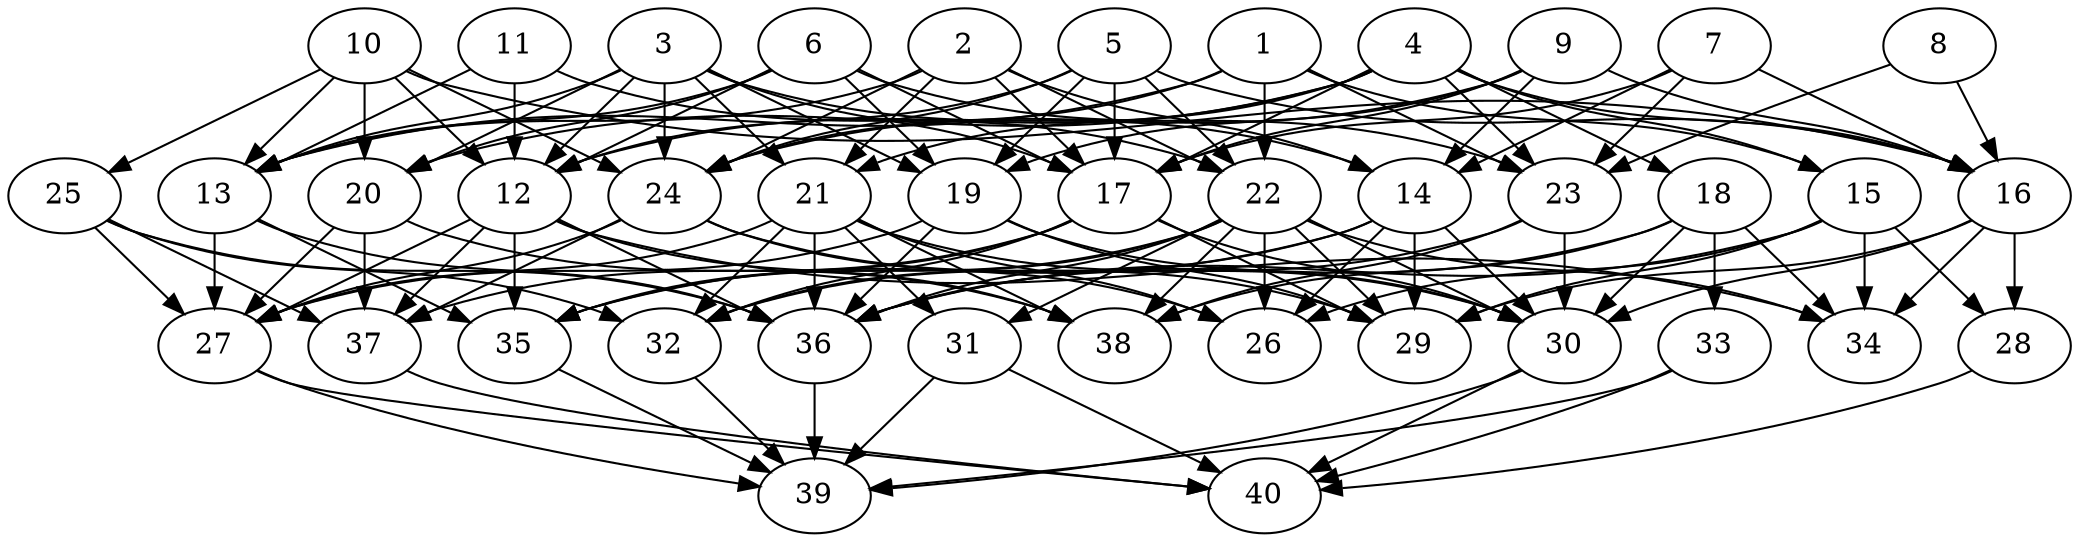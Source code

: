 // DAG automatically generated by daggen at Thu Oct  3 14:06:48 2019
// ./daggen --dot -n 40 --ccr 0.4 --fat 0.7 --regular 0.9 --density 0.6 --mindata 5242880 --maxdata 52428800 
digraph G {
  1 [size="46202880", alpha="0.01", expect_size="18481152"] 
  1 -> 13 [size ="18481152"]
  1 -> 15 [size ="18481152"]
  1 -> 22 [size ="18481152"]
  1 -> 23 [size ="18481152"]
  1 -> 24 [size ="18481152"]
  2 [size="52449280", alpha="0.16", expect_size="20979712"] 
  2 -> 13 [size ="20979712"]
  2 -> 14 [size ="20979712"]
  2 -> 17 [size ="20979712"]
  2 -> 21 [size ="20979712"]
  2 -> 22 [size ="20979712"]
  2 -> 24 [size ="20979712"]
  3 [size="102666240", alpha="0.12", expect_size="41066496"] 
  3 -> 12 [size ="41066496"]
  3 -> 13 [size ="41066496"]
  3 -> 14 [size ="41066496"]
  3 -> 17 [size ="41066496"]
  3 -> 19 [size ="41066496"]
  3 -> 20 [size ="41066496"]
  3 -> 21 [size ="41066496"]
  3 -> 24 [size ="41066496"]
  4 [size="122488320", alpha="0.16", expect_size="48995328"] 
  4 -> 12 [size ="48995328"]
  4 -> 15 [size ="48995328"]
  4 -> 16 [size ="48995328"]
  4 -> 17 [size ="48995328"]
  4 -> 18 [size ="48995328"]
  4 -> 20 [size ="48995328"]
  4 -> 21 [size ="48995328"]
  4 -> 23 [size ="48995328"]
  5 [size="128084480", alpha="0.16", expect_size="51233792"] 
  5 -> 12 [size ="51233792"]
  5 -> 16 [size ="51233792"]
  5 -> 17 [size ="51233792"]
  5 -> 19 [size ="51233792"]
  5 -> 22 [size ="51233792"]
  5 -> 24 [size ="51233792"]
  6 [size="128849920", alpha="0.13", expect_size="51539968"] 
  6 -> 12 [size ="51539968"]
  6 -> 13 [size ="51539968"]
  6 -> 17 [size ="51539968"]
  6 -> 19 [size ="51539968"]
  6 -> 20 [size ="51539968"]
  6 -> 23 [size ="51539968"]
  7 [size="94144000", alpha="0.19", expect_size="37657600"] 
  7 -> 14 [size ="37657600"]
  7 -> 16 [size ="37657600"]
  7 -> 17 [size ="37657600"]
  7 -> 23 [size ="37657600"]
  8 [size="62581760", alpha="0.02", expect_size="25032704"] 
  8 -> 16 [size ="25032704"]
  8 -> 23 [size ="25032704"]
  9 [size="89090560", alpha="0.11", expect_size="35636224"] 
  9 -> 14 [size ="35636224"]
  9 -> 16 [size ="35636224"]
  9 -> 17 [size ="35636224"]
  9 -> 19 [size ="35636224"]
  9 -> 24 [size ="35636224"]
  10 [size="90839040", alpha="0.02", expect_size="36335616"] 
  10 -> 12 [size ="36335616"]
  10 -> 13 [size ="36335616"]
  10 -> 16 [size ="36335616"]
  10 -> 20 [size ="36335616"]
  10 -> 24 [size ="36335616"]
  10 -> 25 [size ="36335616"]
  11 [size="126640640", alpha="0.14", expect_size="50656256"] 
  11 -> 12 [size ="50656256"]
  11 -> 13 [size ="50656256"]
  11 -> 22 [size ="50656256"]
  12 [size="15982080", alpha="0.02", expect_size="6392832"] 
  12 -> 27 [size ="6392832"]
  12 -> 34 [size ="6392832"]
  12 -> 35 [size ="6392832"]
  12 -> 36 [size ="6392832"]
  12 -> 37 [size ="6392832"]
  12 -> 38 [size ="6392832"]
  13 [size="113269760", alpha="0.01", expect_size="45307904"] 
  13 -> 27 [size ="45307904"]
  13 -> 35 [size ="45307904"]
  13 -> 36 [size ="45307904"]
  14 [size="64965120", alpha="0.12", expect_size="25986048"] 
  14 -> 26 [size ="25986048"]
  14 -> 29 [size ="25986048"]
  14 -> 30 [size ="25986048"]
  14 -> 32 [size ="25986048"]
  14 -> 35 [size ="25986048"]
  15 [size="41925120", alpha="0.05", expect_size="16770048"] 
  15 -> 26 [size ="16770048"]
  15 -> 28 [size ="16770048"]
  15 -> 29 [size ="16770048"]
  15 -> 34 [size ="16770048"]
  15 -> 36 [size ="16770048"]
  16 [size="19315200", alpha="0.05", expect_size="7726080"] 
  16 -> 28 [size ="7726080"]
  16 -> 29 [size ="7726080"]
  16 -> 30 [size ="7726080"]
  16 -> 34 [size ="7726080"]
  17 [size="98385920", alpha="0.01", expect_size="39354368"] 
  17 -> 29 [size ="39354368"]
  17 -> 30 [size ="39354368"]
  17 -> 32 [size ="39354368"]
  17 -> 35 [size ="39354368"]
  17 -> 37 [size ="39354368"]
  18 [size="94412800", alpha="0.00", expect_size="37765120"] 
  18 -> 30 [size ="37765120"]
  18 -> 33 [size ="37765120"]
  18 -> 34 [size ="37765120"]
  18 -> 36 [size ="37765120"]
  18 -> 38 [size ="37765120"]
  19 [size="103836160", alpha="0.08", expect_size="41534464"] 
  19 -> 27 [size ="41534464"]
  19 -> 29 [size ="41534464"]
  19 -> 30 [size ="41534464"]
  19 -> 36 [size ="41534464"]
  20 [size="49917440", alpha="0.16", expect_size="19966976"] 
  20 -> 27 [size ="19966976"]
  20 -> 37 [size ="19966976"]
  20 -> 38 [size ="19966976"]
  21 [size="62937600", alpha="0.09", expect_size="25175040"] 
  21 -> 26 [size ="25175040"]
  21 -> 27 [size ="25175040"]
  21 -> 30 [size ="25175040"]
  21 -> 31 [size ="25175040"]
  21 -> 32 [size ="25175040"]
  21 -> 36 [size ="25175040"]
  21 -> 38 [size ="25175040"]
  22 [size="29291520", alpha="0.08", expect_size="11716608"] 
  22 -> 26 [size ="11716608"]
  22 -> 29 [size ="11716608"]
  22 -> 30 [size ="11716608"]
  22 -> 31 [size ="11716608"]
  22 -> 32 [size ="11716608"]
  22 -> 34 [size ="11716608"]
  22 -> 35 [size ="11716608"]
  22 -> 36 [size ="11716608"]
  22 -> 38 [size ="11716608"]
  23 [size="40704000", alpha="0.03", expect_size="16281600"] 
  23 -> 30 [size ="16281600"]
  23 -> 36 [size ="16281600"]
  23 -> 38 [size ="16281600"]
  24 [size="46661120", alpha="0.16", expect_size="18664448"] 
  24 -> 26 [size ="18664448"]
  24 -> 27 [size ="18664448"]
  24 -> 29 [size ="18664448"]
  24 -> 37 [size ="18664448"]
  25 [size="114503680", alpha="0.09", expect_size="45801472"] 
  25 -> 27 [size ="45801472"]
  25 -> 32 [size ="45801472"]
  25 -> 36 [size ="45801472"]
  25 -> 37 [size ="45801472"]
  26 [size="27450880", alpha="0.01", expect_size="10980352"] 
  27 [size="56079360", alpha="0.08", expect_size="22431744"] 
  27 -> 39 [size ="22431744"]
  27 -> 40 [size ="22431744"]
  28 [size="60892160", alpha="0.02", expect_size="24356864"] 
  28 -> 40 [size ="24356864"]
  29 [size="62912000", alpha="0.10", expect_size="25164800"] 
  30 [size="111810560", alpha="0.10", expect_size="44724224"] 
  30 -> 39 [size ="44724224"]
  30 -> 40 [size ="44724224"]
  31 [size="85893120", alpha="0.10", expect_size="34357248"] 
  31 -> 39 [size ="34357248"]
  31 -> 40 [size ="34357248"]
  32 [size="18252800", alpha="0.11", expect_size="7301120"] 
  32 -> 39 [size ="7301120"]
  33 [size="66201600", alpha="0.08", expect_size="26480640"] 
  33 -> 39 [size ="26480640"]
  33 -> 40 [size ="26480640"]
  34 [size="83366400", alpha="0.14", expect_size="33346560"] 
  35 [size="61168640", alpha="0.05", expect_size="24467456"] 
  35 -> 39 [size ="24467456"]
  36 [size="114583040", alpha="0.17", expect_size="45833216"] 
  36 -> 39 [size ="45833216"]
  37 [size="123427840", alpha="0.04", expect_size="49371136"] 
  37 -> 40 [size ="49371136"]
  38 [size="50775040", alpha="0.04", expect_size="20310016"] 
  39 [size="64064000", alpha="0.20", expect_size="25625600"] 
  40 [size="121315840", alpha="0.02", expect_size="48526336"] 
}
